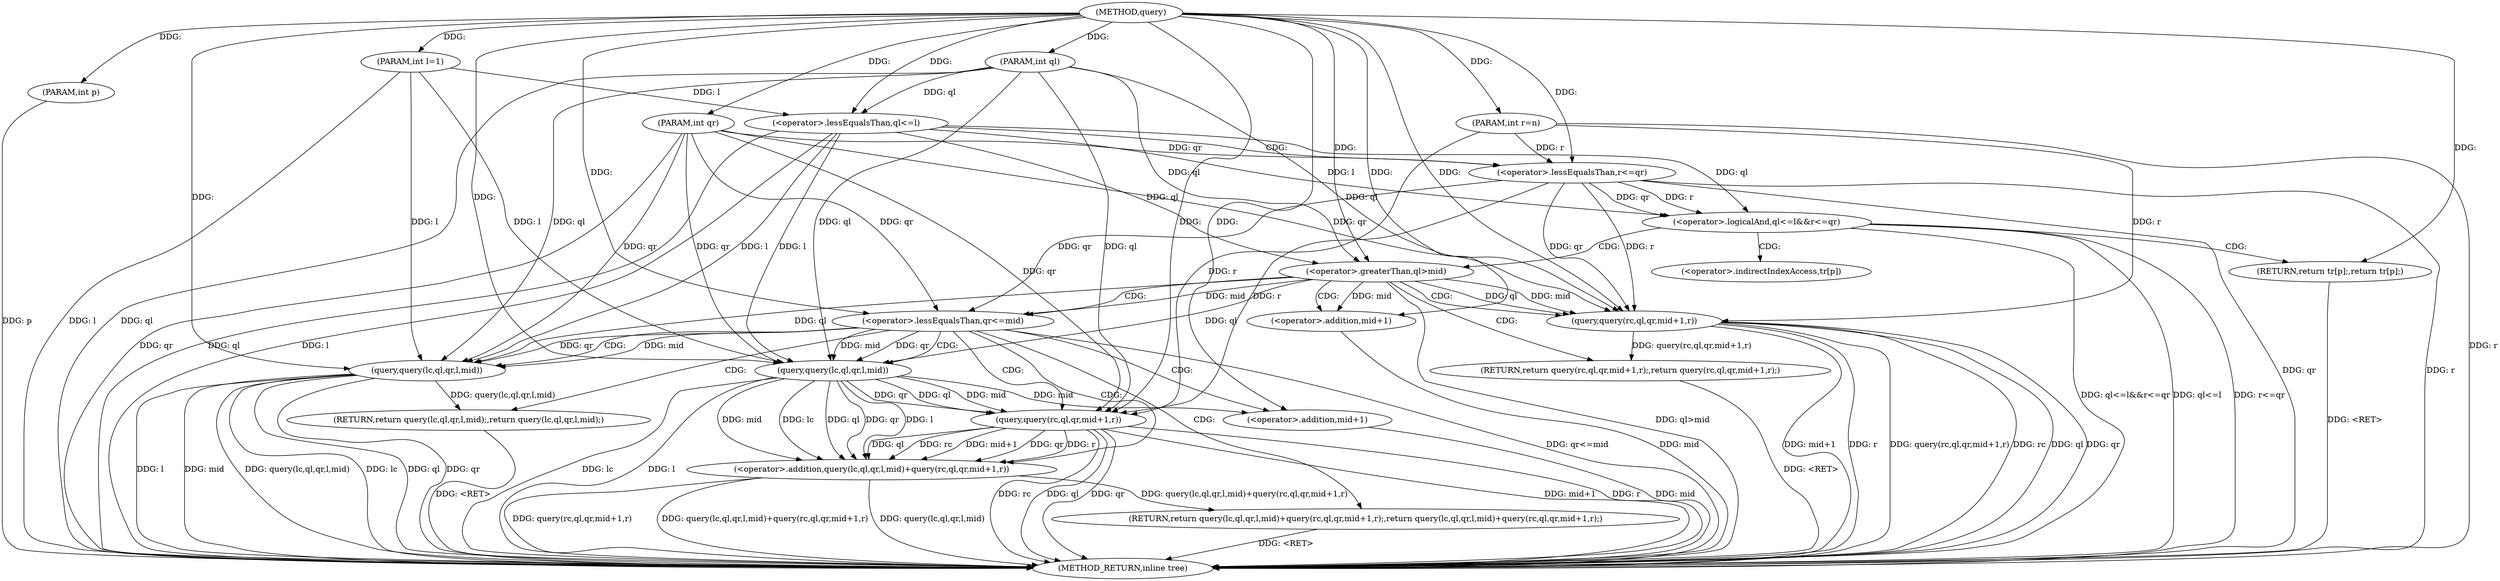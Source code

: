 digraph "query" {  
"1000515" [label = "(METHOD,query)" ]
"1000574" [label = "(METHOD_RETURN,inline tree)" ]
"1000516" [label = "(PARAM,int p)" ]
"1000517" [label = "(PARAM,int ql)" ]
"1000518" [label = "(PARAM,int qr)" ]
"1000519" [label = "(PARAM,int l=1)" ]
"1000520" [label = "(PARAM,int r=n)" ]
"1000558" [label = "(RETURN,return query(lc,ql,qr,l,mid)+query(rc,ql,qr,mid+1,r);,return query(lc,ql,qr,l,mid)+query(rc,ql,qr,mid+1,r);)" ]
"1000523" [label = "(<operator>.logicalAnd,ql<=l&&r<=qr)" ]
"1000530" [label = "(RETURN,return tr[p];,return tr[p];)" ]
"1000535" [label = "(<operator>.greaterThan,ql>mid)" ]
"1000538" [label = "(RETURN,return query(rc,ql,qr,mid+1,r);,return query(rc,ql,qr,mid+1,r);)" ]
"1000548" [label = "(<operator>.lessEqualsThan,qr<=mid)" ]
"1000551" [label = "(RETURN,return query(lc,ql,qr,l,mid);,return query(lc,ql,qr,l,mid);)" ]
"1000559" [label = "(<operator>.addition,query(lc,ql,qr,l,mid)+query(rc,ql,qr,mid+1,r))" ]
"1000539" [label = "(query,query(rc,ql,qr,mid+1,r))" ]
"1000552" [label = "(query,query(lc,ql,qr,l,mid))" ]
"1000524" [label = "(<operator>.lessEqualsThan,ql<=l)" ]
"1000527" [label = "(<operator>.lessEqualsThan,r<=qr)" ]
"1000560" [label = "(query,query(lc,ql,qr,l,mid))" ]
"1000566" [label = "(query,query(rc,ql,qr,mid+1,r))" ]
"1000543" [label = "(<operator>.addition,mid+1)" ]
"1000570" [label = "(<operator>.addition,mid+1)" ]
"1000531" [label = "(<operator>.indirectIndexAccess,tr[p])" ]
  "1000551" -> "1000574"  [ label = "DDG: <RET>"] 
  "1000516" -> "1000574"  [ label = "DDG: p"] 
  "1000517" -> "1000574"  [ label = "DDG: ql"] 
  "1000518" -> "1000574"  [ label = "DDG: qr"] 
  "1000519" -> "1000574"  [ label = "DDG: l"] 
  "1000520" -> "1000574"  [ label = "DDG: r"] 
  "1000524" -> "1000574"  [ label = "DDG: ql"] 
  "1000524" -> "1000574"  [ label = "DDG: l"] 
  "1000523" -> "1000574"  [ label = "DDG: ql<=l"] 
  "1000527" -> "1000574"  [ label = "DDG: r"] 
  "1000527" -> "1000574"  [ label = "DDG: qr"] 
  "1000523" -> "1000574"  [ label = "DDG: r<=qr"] 
  "1000523" -> "1000574"  [ label = "DDG: ql<=l&&r<=qr"] 
  "1000535" -> "1000574"  [ label = "DDG: ql>mid"] 
  "1000548" -> "1000574"  [ label = "DDG: qr<=mid"] 
  "1000560" -> "1000574"  [ label = "DDG: lc"] 
  "1000560" -> "1000574"  [ label = "DDG: l"] 
  "1000559" -> "1000574"  [ label = "DDG: query(lc,ql,qr,l,mid)"] 
  "1000566" -> "1000574"  [ label = "DDG: rc"] 
  "1000566" -> "1000574"  [ label = "DDG: ql"] 
  "1000566" -> "1000574"  [ label = "DDG: qr"] 
  "1000570" -> "1000574"  [ label = "DDG: mid"] 
  "1000566" -> "1000574"  [ label = "DDG: mid+1"] 
  "1000566" -> "1000574"  [ label = "DDG: r"] 
  "1000559" -> "1000574"  [ label = "DDG: query(rc,ql,qr,mid+1,r)"] 
  "1000559" -> "1000574"  [ label = "DDG: query(lc,ql,qr,l,mid)+query(rc,ql,qr,mid+1,r)"] 
  "1000552" -> "1000574"  [ label = "DDG: lc"] 
  "1000552" -> "1000574"  [ label = "DDG: ql"] 
  "1000552" -> "1000574"  [ label = "DDG: qr"] 
  "1000552" -> "1000574"  [ label = "DDG: l"] 
  "1000552" -> "1000574"  [ label = "DDG: mid"] 
  "1000552" -> "1000574"  [ label = "DDG: query(lc,ql,qr,l,mid)"] 
  "1000539" -> "1000574"  [ label = "DDG: rc"] 
  "1000539" -> "1000574"  [ label = "DDG: ql"] 
  "1000539" -> "1000574"  [ label = "DDG: qr"] 
  "1000543" -> "1000574"  [ label = "DDG: mid"] 
  "1000539" -> "1000574"  [ label = "DDG: mid+1"] 
  "1000539" -> "1000574"  [ label = "DDG: r"] 
  "1000539" -> "1000574"  [ label = "DDG: query(rc,ql,qr,mid+1,r)"] 
  "1000530" -> "1000574"  [ label = "DDG: <RET>"] 
  "1000538" -> "1000574"  [ label = "DDG: <RET>"] 
  "1000558" -> "1000574"  [ label = "DDG: <RET>"] 
  "1000515" -> "1000516"  [ label = "DDG: "] 
  "1000515" -> "1000517"  [ label = "DDG: "] 
  "1000515" -> "1000518"  [ label = "DDG: "] 
  "1000515" -> "1000519"  [ label = "DDG: "] 
  "1000515" -> "1000520"  [ label = "DDG: "] 
  "1000559" -> "1000558"  [ label = "DDG: query(lc,ql,qr,l,mid)+query(rc,ql,qr,mid+1,r)"] 
  "1000515" -> "1000530"  [ label = "DDG: "] 
  "1000539" -> "1000538"  [ label = "DDG: query(rc,ql,qr,mid+1,r)"] 
  "1000552" -> "1000551"  [ label = "DDG: query(lc,ql,qr,l,mid)"] 
  "1000566" -> "1000559"  [ label = "DDG: rc"] 
  "1000566" -> "1000559"  [ label = "DDG: mid+1"] 
  "1000566" -> "1000559"  [ label = "DDG: qr"] 
  "1000566" -> "1000559"  [ label = "DDG: r"] 
  "1000566" -> "1000559"  [ label = "DDG: ql"] 
  "1000560" -> "1000559"  [ label = "DDG: mid"] 
  "1000560" -> "1000559"  [ label = "DDG: lc"] 
  "1000560" -> "1000559"  [ label = "DDG: ql"] 
  "1000560" -> "1000559"  [ label = "DDG: qr"] 
  "1000560" -> "1000559"  [ label = "DDG: l"] 
  "1000524" -> "1000523"  [ label = "DDG: l"] 
  "1000524" -> "1000523"  [ label = "DDG: ql"] 
  "1000527" -> "1000523"  [ label = "DDG: r"] 
  "1000527" -> "1000523"  [ label = "DDG: qr"] 
  "1000524" -> "1000535"  [ label = "DDG: ql"] 
  "1000517" -> "1000535"  [ label = "DDG: ql"] 
  "1000515" -> "1000535"  [ label = "DDG: "] 
  "1000527" -> "1000548"  [ label = "DDG: qr"] 
  "1000518" -> "1000548"  [ label = "DDG: qr"] 
  "1000515" -> "1000548"  [ label = "DDG: "] 
  "1000535" -> "1000548"  [ label = "DDG: mid"] 
  "1000517" -> "1000524"  [ label = "DDG: ql"] 
  "1000515" -> "1000524"  [ label = "DDG: "] 
  "1000519" -> "1000524"  [ label = "DDG: l"] 
  "1000520" -> "1000527"  [ label = "DDG: r"] 
  "1000515" -> "1000527"  [ label = "DDG: "] 
  "1000518" -> "1000527"  [ label = "DDG: qr"] 
  "1000515" -> "1000539"  [ label = "DDG: "] 
  "1000535" -> "1000539"  [ label = "DDG: ql"] 
  "1000517" -> "1000539"  [ label = "DDG: ql"] 
  "1000527" -> "1000539"  [ label = "DDG: qr"] 
  "1000518" -> "1000539"  [ label = "DDG: qr"] 
  "1000527" -> "1000539"  [ label = "DDG: r"] 
  "1000520" -> "1000539"  [ label = "DDG: r"] 
  "1000535" -> "1000539"  [ label = "DDG: mid"] 
  "1000515" -> "1000552"  [ label = "DDG: "] 
  "1000535" -> "1000552"  [ label = "DDG: ql"] 
  "1000517" -> "1000552"  [ label = "DDG: ql"] 
  "1000524" -> "1000552"  [ label = "DDG: l"] 
  "1000519" -> "1000552"  [ label = "DDG: l"] 
  "1000548" -> "1000552"  [ label = "DDG: mid"] 
  "1000548" -> "1000552"  [ label = "DDG: qr"] 
  "1000518" -> "1000552"  [ label = "DDG: qr"] 
  "1000515" -> "1000560"  [ label = "DDG: "] 
  "1000548" -> "1000560"  [ label = "DDG: mid"] 
  "1000535" -> "1000560"  [ label = "DDG: ql"] 
  "1000517" -> "1000560"  [ label = "DDG: ql"] 
  "1000548" -> "1000560"  [ label = "DDG: qr"] 
  "1000518" -> "1000560"  [ label = "DDG: qr"] 
  "1000524" -> "1000560"  [ label = "DDG: l"] 
  "1000519" -> "1000560"  [ label = "DDG: l"] 
  "1000515" -> "1000566"  [ label = "DDG: "] 
  "1000560" -> "1000566"  [ label = "DDG: mid"] 
  "1000560" -> "1000566"  [ label = "DDG: qr"] 
  "1000518" -> "1000566"  [ label = "DDG: qr"] 
  "1000527" -> "1000566"  [ label = "DDG: r"] 
  "1000520" -> "1000566"  [ label = "DDG: r"] 
  "1000560" -> "1000566"  [ label = "DDG: ql"] 
  "1000517" -> "1000566"  [ label = "DDG: ql"] 
  "1000535" -> "1000543"  [ label = "DDG: mid"] 
  "1000515" -> "1000543"  [ label = "DDG: "] 
  "1000560" -> "1000570"  [ label = "DDG: mid"] 
  "1000515" -> "1000570"  [ label = "DDG: "] 
  "1000523" -> "1000530"  [ label = "CDG: "] 
  "1000523" -> "1000535"  [ label = "CDG: "] 
  "1000523" -> "1000531"  [ label = "CDG: "] 
  "1000535" -> "1000539"  [ label = "CDG: "] 
  "1000535" -> "1000548"  [ label = "CDG: "] 
  "1000535" -> "1000538"  [ label = "CDG: "] 
  "1000535" -> "1000543"  [ label = "CDG: "] 
  "1000548" -> "1000570"  [ label = "CDG: "] 
  "1000548" -> "1000551"  [ label = "CDG: "] 
  "1000548" -> "1000566"  [ label = "CDG: "] 
  "1000548" -> "1000552"  [ label = "CDG: "] 
  "1000548" -> "1000558"  [ label = "CDG: "] 
  "1000548" -> "1000560"  [ label = "CDG: "] 
  "1000548" -> "1000559"  [ label = "CDG: "] 
  "1000524" -> "1000527"  [ label = "CDG: "] 
}
